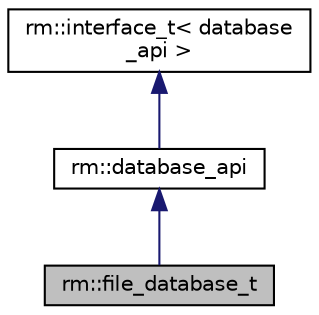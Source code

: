 digraph "rm::file_database_t"
{
 // LATEX_PDF_SIZE
  bgcolor="transparent";
  edge [fontname="Helvetica",fontsize="10",labelfontname="Helvetica",labelfontsize="10"];
  node [fontname="Helvetica",fontsize="10",shape=record];
  Node1 [label="rm::file_database_t",height=0.2,width=0.4,color="black", fillcolor="grey75", style="filled", fontcolor="black",tooltip=" "];
  Node2 -> Node1 [dir="back",color="midnightblue",fontsize="10",style="solid",fontname="Helvetica"];
  Node2 [label="rm::database_api",height=0.2,width=0.4,color="black",URL="$classrm_1_1database__api.html",tooltip=" "];
  Node3 -> Node2 [dir="back",color="midnightblue",fontsize="10",style="solid",fontname="Helvetica"];
  Node3 [label="rm::interface_t\< database\l_api \>",height=0.2,width=0.4,color="black",URL="$classrm_1_1interface__t.html",tooltip=" "];
}
